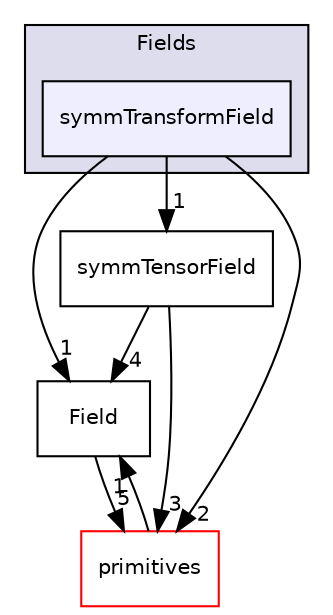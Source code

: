 digraph "src/OpenFOAM/fields/Fields/symmTransformField" {
  bgcolor=transparent;
  compound=true
  node [ fontsize="10", fontname="Helvetica"];
  edge [ labelfontsize="10", labelfontname="Helvetica"];
  subgraph clusterdir_7d364942a13d3ce50f6681364b448a98 {
    graph [ bgcolor="#ddddee", pencolor="black", label="Fields" fontname="Helvetica", fontsize="10", URL="dir_7d364942a13d3ce50f6681364b448a98.html"]
  dir_204aca48020e1d6549c23fa4beb8443e [shape=box, label="symmTransformField", style="filled", fillcolor="#eeeeff", pencolor="black", URL="dir_204aca48020e1d6549c23fa4beb8443e.html"];
  }
  dir_005196fc1fbfc964c6c8f9723b2aa3fd [shape=box label="symmTensorField" URL="dir_005196fc1fbfc964c6c8f9723b2aa3fd.html"];
  dir_4ebd9bc21e2e523c28661f024575b5ba [shape=box label="Field" URL="dir_4ebd9bc21e2e523c28661f024575b5ba.html"];
  dir_3e50f45338116b169052b428016851aa [shape=box label="primitives" color="red" URL="dir_3e50f45338116b169052b428016851aa.html"];
  dir_005196fc1fbfc964c6c8f9723b2aa3fd->dir_4ebd9bc21e2e523c28661f024575b5ba [headlabel="4", labeldistance=1.5 headhref="dir_002040_002034.html"];
  dir_005196fc1fbfc964c6c8f9723b2aa3fd->dir_3e50f45338116b169052b428016851aa [headlabel="3", labeldistance=1.5 headhref="dir_002040_002313.html"];
  dir_4ebd9bc21e2e523c28661f024575b5ba->dir_3e50f45338116b169052b428016851aa [headlabel="5", labeldistance=1.5 headhref="dir_002034_002313.html"];
  dir_204aca48020e1d6549c23fa4beb8443e->dir_005196fc1fbfc964c6c8f9723b2aa3fd [headlabel="1", labeldistance=1.5 headhref="dir_002041_002040.html"];
  dir_204aca48020e1d6549c23fa4beb8443e->dir_4ebd9bc21e2e523c28661f024575b5ba [headlabel="1", labeldistance=1.5 headhref="dir_002041_002034.html"];
  dir_204aca48020e1d6549c23fa4beb8443e->dir_3e50f45338116b169052b428016851aa [headlabel="2", labeldistance=1.5 headhref="dir_002041_002313.html"];
  dir_3e50f45338116b169052b428016851aa->dir_4ebd9bc21e2e523c28661f024575b5ba [headlabel="1", labeldistance=1.5 headhref="dir_002313_002034.html"];
}
